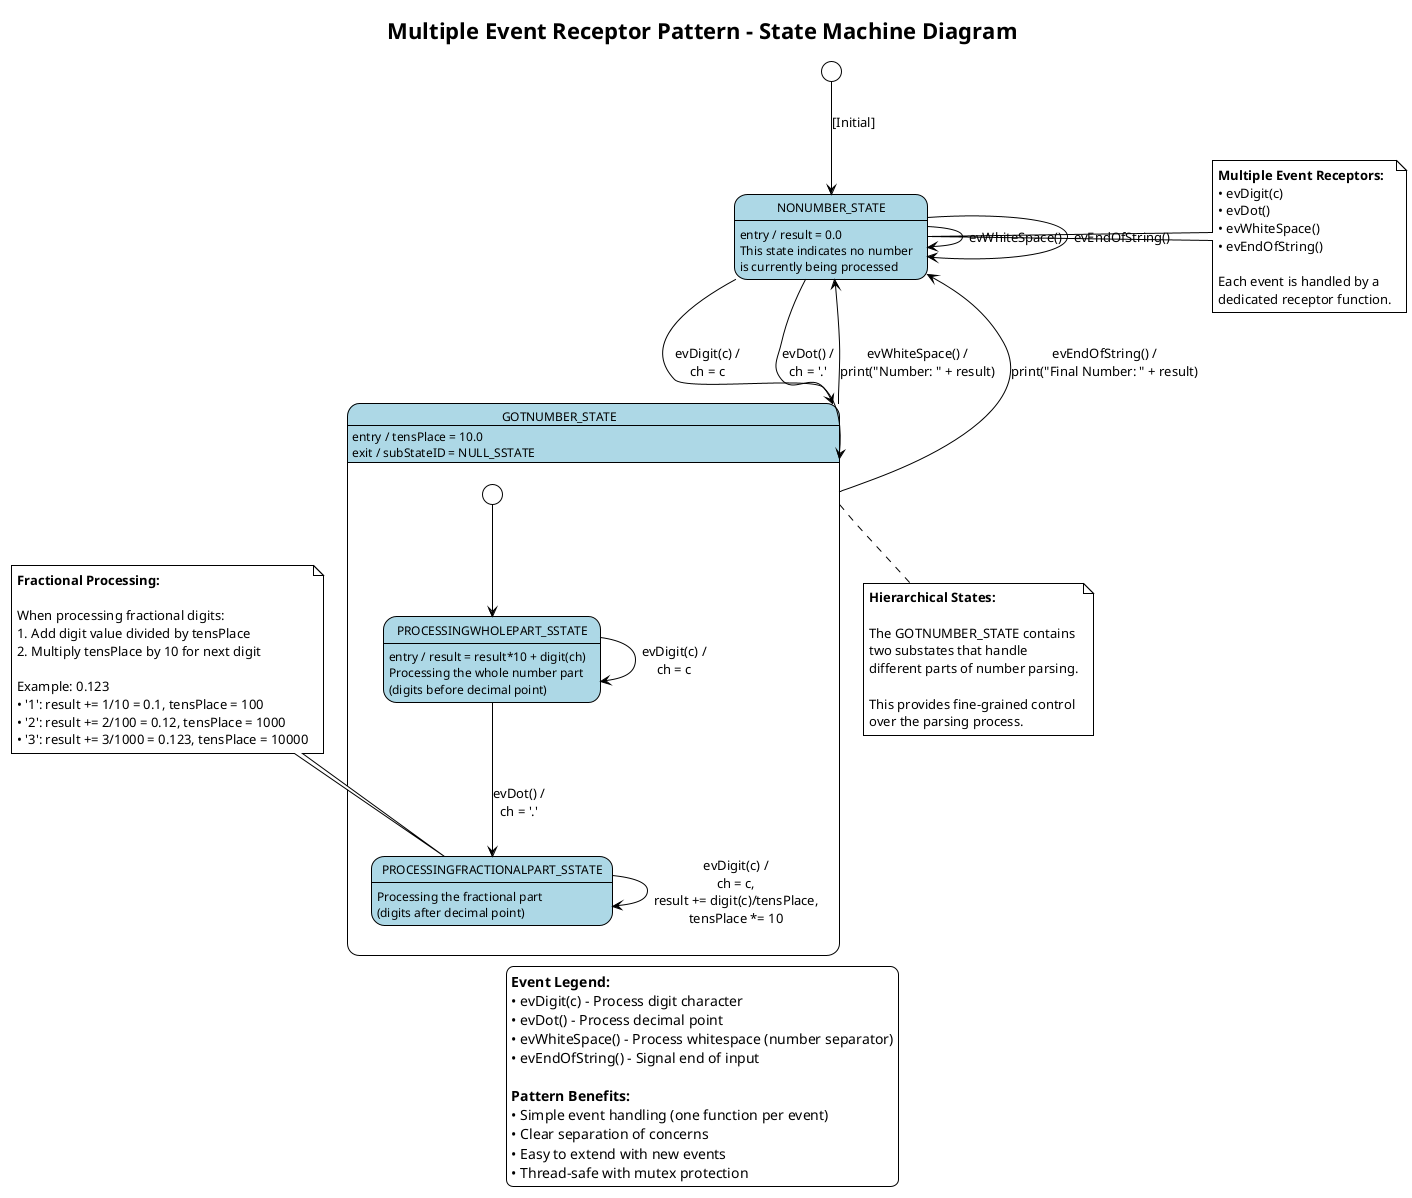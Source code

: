 @startuml MultipleReceptorPattern_StateDiagram

!theme plain
title Multiple Event Receptor Pattern - State Machine Diagram

' Styling
skinparam state {
    BackgroundColor LightBlue
    BorderColor Black
    FontSize 12
}

' Initial state
[*] --> NONUMBER_STATE : [Initial]

' Main states
state NONUMBER_STATE {
    NONUMBER_STATE : entry / result = 0.0
    NONUMBER_STATE : This state indicates no number\nis currently being processed
}

state GOTNUMBER_STATE {
    GOTNUMBER_STATE : entry / tensPlace = 10.0
    GOTNUMBER_STATE : exit / subStateID = NULL_SSTATE
    
    ' Nested substates
    [*] --> PROCESSINGWHOLEPART_SSTATE
    
    state PROCESSINGWHOLEPART_SSTATE {
        PROCESSINGWHOLEPART_SSTATE : entry / result = result*10 + digit(ch)
        PROCESSINGWHOLEPART_SSTATE : Processing the whole number part\n(digits before decimal point)
    }
    
    state PROCESSINGFRACTIONALPART_SSTATE {
        PROCESSINGFRACTIONALPART_SSTATE : Processing the fractional part\n(digits after decimal point)
    }
    
    PROCESSINGWHOLEPART_SSTATE --> PROCESSINGFRACTIONALPART_SSTATE : evDot() /\nch = '.'
    PROCESSINGWHOLEPART_SSTATE --> PROCESSINGWHOLEPART_SSTATE : evDigit(c) /\nch = c
    PROCESSINGFRACTIONALPART_SSTATE --> PROCESSINGFRACTIONALPART_SSTATE : evDigit(c) /\nch = c,\nresult += digit(c)/tensPlace,\ntensPlace *= 10
}

' Transitions between main states
NONUMBER_STATE --> GOTNUMBER_STATE : evDigit(c) /\nch = c
NONUMBER_STATE --> GOTNUMBER_STATE : evDot() /\nch = '.'

GOTNUMBER_STATE --> NONUMBER_STATE : evWhiteSpace() /\nprint("Number: " + result)
GOTNUMBER_STATE --> NONUMBER_STATE : evEndOfString() /\nprint("Final Number: " + result)

' Self-transitions
NONUMBER_STATE --> NONUMBER_STATE : evWhiteSpace()
NONUMBER_STATE --> NONUMBER_STATE : evEndOfString()

' Notes explaining the pattern
note right of NONUMBER_STATE
  <b>Multiple Event Receptors:</b>
  • evDigit(c)
  • evDot()
  • evWhiteSpace()
  • evEndOfString()
  
  Each event is handled by a
  dedicated receptor function.
end note

note bottom of GOTNUMBER_STATE
  <b>Hierarchical States:</b>
  
  The GOTNUMBER_STATE contains
  two substates that handle
  different parts of number parsing.
  
  This provides fine-grained control
  over the parsing process.
end note

note top of PROCESSINGFRACTIONALPART_SSTATE
  <b>Fractional Processing:</b>
  
  When processing fractional digits:
  1. Add digit value divided by tensPlace
  2. Multiply tensPlace by 10 for next digit
  
  Example: 0.123
  • '1': result += 1/10 = 0.1, tensPlace = 100
  • '2': result += 2/100 = 0.12, tensPlace = 1000  
  • '3': result += 3/1000 = 0.123, tensPlace = 10000
end note

' Legend
legend bottom
  <b>Event Legend:</b>
  • evDigit(c) - Process digit character
  • evDot() - Process decimal point
  • evWhiteSpace() - Process whitespace (number separator)
  • evEndOfString() - Signal end of input
  
  <b>Pattern Benefits:</b>
  • Simple event handling (one function per event)
  • Clear separation of concerns
  • Easy to extend with new events
  • Thread-safe with mutex protection
endlegend

@enduml
